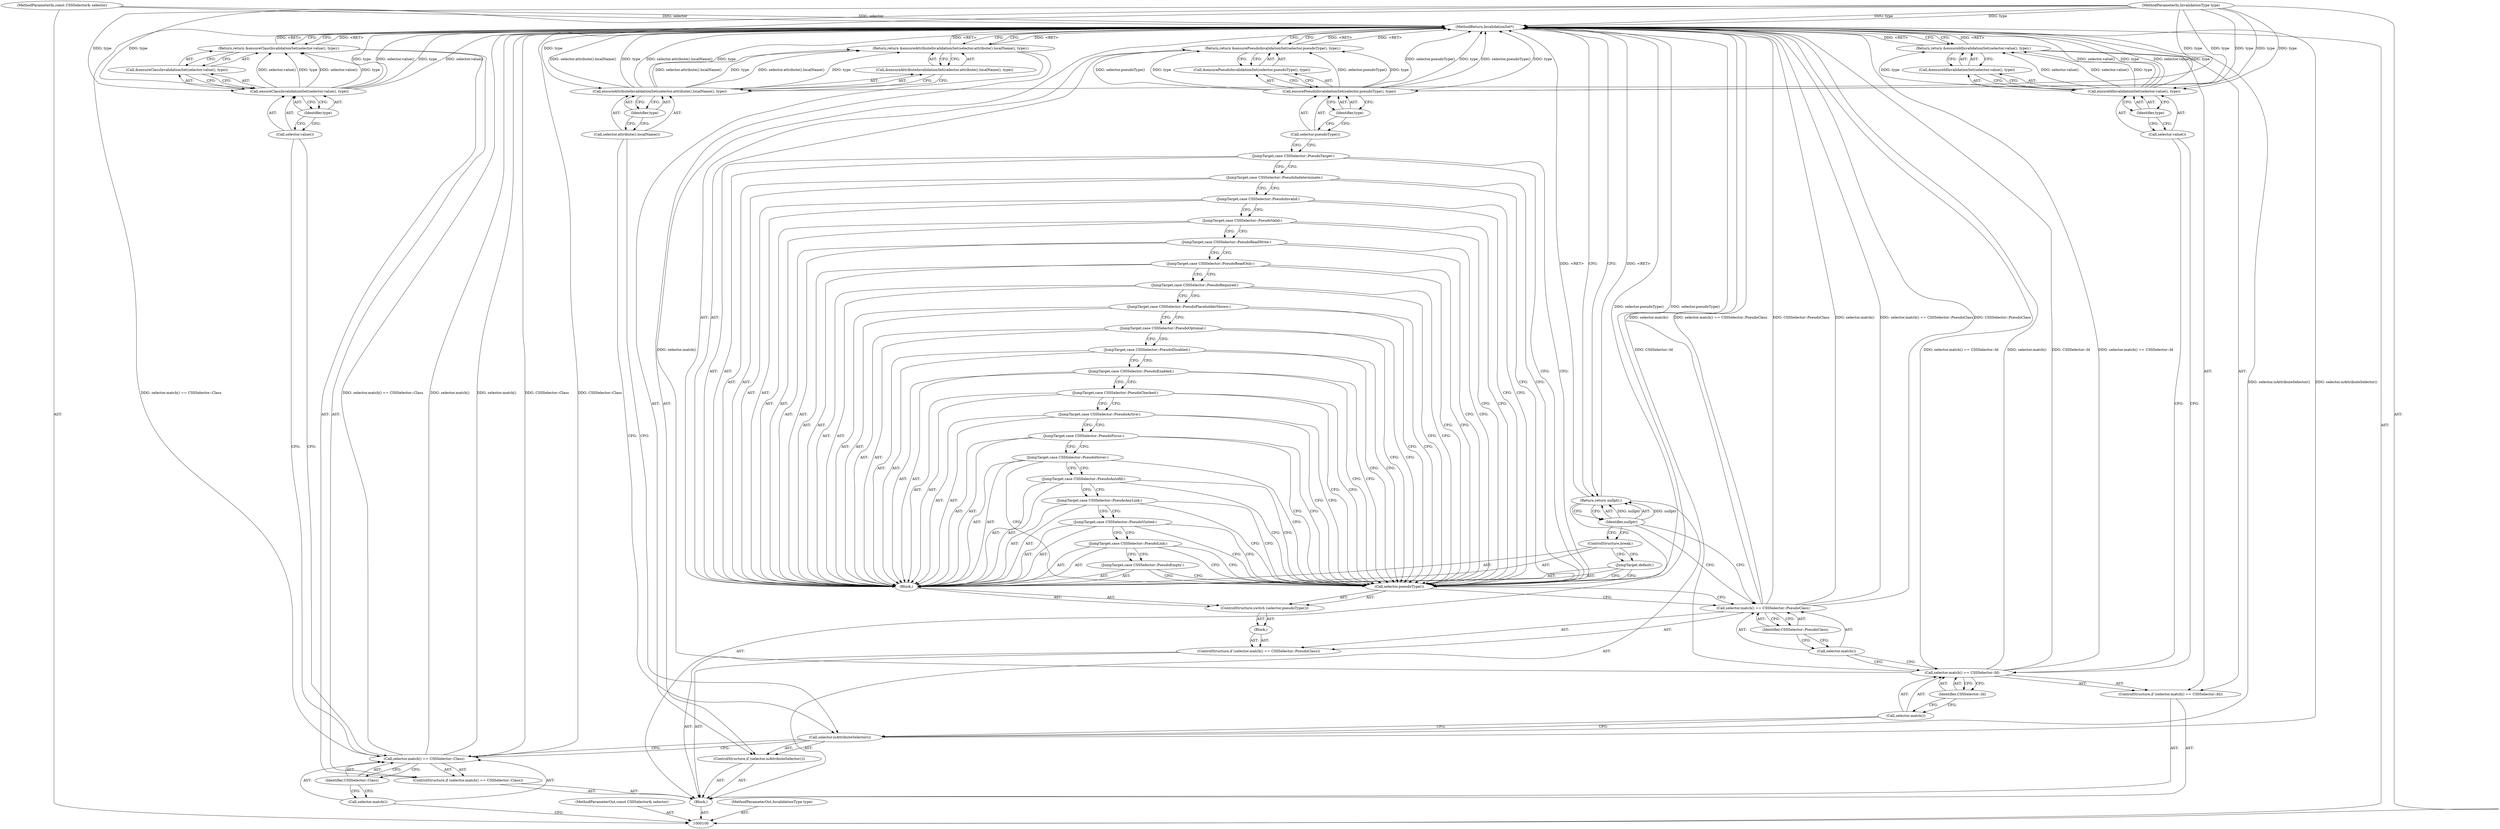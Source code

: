 digraph "0_Chrome_30b0f37300f8d671d29d91102ec7f475ed4cf7fe" {
"1000166" [label="(MethodReturn,InvalidationSet*)"];
"1000101" [label="(MethodParameterIn,const CSSSelector& selector)"];
"1000217" [label="(MethodParameterOut,const CSSSelector& selector)"];
"1000102" [label="(MethodParameterIn,InvalidationType type)"];
"1000218" [label="(MethodParameterOut,InvalidationType type)"];
"1000135" [label="(Call,selector.pseudoType())"];
"1000136" [label="(Block,)"];
"1000134" [label="(ControlStructure,switch (selector.pseudoType()))"];
"1000137" [label="(JumpTarget,case CSSSelector::PseudoEmpty:)"];
"1000138" [label="(JumpTarget,case CSSSelector::PseudoLink:)"];
"1000139" [label="(JumpTarget,case CSSSelector::PseudoVisited:)"];
"1000140" [label="(JumpTarget,case CSSSelector::PseudoAnyLink:)"];
"1000141" [label="(JumpTarget,case CSSSelector::PseudoAutofill:)"];
"1000142" [label="(JumpTarget,case CSSSelector::PseudoHover:)"];
"1000143" [label="(JumpTarget,case CSSSelector::PseudoFocus:)"];
"1000144" [label="(JumpTarget,case CSSSelector::PseudoActive:)"];
"1000145" [label="(JumpTarget,case CSSSelector::PseudoChecked:)"];
"1000103" [label="(Block,)"];
"1000146" [label="(JumpTarget,case CSSSelector::PseudoEnabled:)"];
"1000147" [label="(JumpTarget,case CSSSelector::PseudoDisabled:)"];
"1000148" [label="(JumpTarget,case CSSSelector::PseudoOptional:)"];
"1000149" [label="(JumpTarget,case CSSSelector::PseudoPlaceholderShown:)"];
"1000150" [label="(JumpTarget,case CSSSelector::PseudoRequired:)"];
"1000151" [label="(JumpTarget,case CSSSelector::PseudoReadOnly:)"];
"1000152" [label="(JumpTarget,case CSSSelector::PseudoReadWrite:)"];
"1000153" [label="(JumpTarget,case CSSSelector::PseudoValid:)"];
"1000154" [label="(JumpTarget,case CSSSelector::PseudoInvalid:)"];
"1000155" [label="(JumpTarget,case CSSSelector::PseudoIndeterminate:)"];
"1000107" [label="(Identifier,CSSSelector::Class)"];
"1000104" [label="(ControlStructure,if (selector.match() == CSSSelector::Class))"];
"1000105" [label="(Call,selector.match() == CSSSelector::Class)"];
"1000106" [label="(Call,selector.match())"];
"1000156" [label="(JumpTarget,case CSSSelector::PseudoTarget:)"];
"1000157" [label="(Return,return &ensurePseudoInvalidationSet(selector.pseudoType(), type);)"];
"1000158" [label="(Call,&ensurePseudoInvalidationSet(selector.pseudoType(), type))"];
"1000159" [label="(Call,ensurePseudoInvalidationSet(selector.pseudoType(), type))"];
"1000160" [label="(Call,selector.pseudoType())"];
"1000161" [label="(Identifier,type)"];
"1000162" [label="(JumpTarget,default:)"];
"1000163" [label="(ControlStructure,break;)"];
"1000165" [label="(Identifier,nullptr)"];
"1000164" [label="(Return,return nullptr;)"];
"1000109" [label="(Call,&ensureClassInvalidationSet(selector.value(), type))"];
"1000110" [label="(Call,ensureClassInvalidationSet(selector.value(), type))"];
"1000111" [label="(Call,selector.value())"];
"1000112" [label="(Identifier,type)"];
"1000108" [label="(Return,return &ensureClassInvalidationSet(selector.value(), type);)"];
"1000113" [label="(ControlStructure,if (selector.isAttributeSelector()))"];
"1000114" [label="(Call,selector.isAttributeSelector())"];
"1000116" [label="(Call,&ensureAttributeInvalidationSet(selector.attribute().localName(), type))"];
"1000117" [label="(Call,ensureAttributeInvalidationSet(selector.attribute().localName(), type))"];
"1000118" [label="(Call,selector.attribute().localName())"];
"1000115" [label="(Return,return &ensureAttributeInvalidationSet(selector.attribute().localName(), type);)"];
"1000119" [label="(Identifier,type)"];
"1000123" [label="(Identifier,CSSSelector::Id)"];
"1000120" [label="(ControlStructure,if (selector.match() == CSSSelector::Id))"];
"1000121" [label="(Call,selector.match() == CSSSelector::Id)"];
"1000122" [label="(Call,selector.match())"];
"1000125" [label="(Call,&ensureIdInvalidationSet(selector.value(), type))"];
"1000126" [label="(Call,ensureIdInvalidationSet(selector.value(), type))"];
"1000127" [label="(Call,selector.value())"];
"1000128" [label="(Identifier,type)"];
"1000124" [label="(Return,return &ensureIdInvalidationSet(selector.value(), type);)"];
"1000132" [label="(Identifier,CSSSelector::PseudoClass)"];
"1000129" [label="(ControlStructure,if (selector.match() == CSSSelector::PseudoClass))"];
"1000133" [label="(Block,)"];
"1000130" [label="(Call,selector.match() == CSSSelector::PseudoClass)"];
"1000131" [label="(Call,selector.match())"];
"1000166" -> "1000100"  [label="AST: "];
"1000166" -> "1000108"  [label="CFG: "];
"1000166" -> "1000115"  [label="CFG: "];
"1000166" -> "1000124"  [label="CFG: "];
"1000166" -> "1000157"  [label="CFG: "];
"1000166" -> "1000164"  [label="CFG: "];
"1000124" -> "1000166"  [label="DDG: <RET>"];
"1000108" -> "1000166"  [label="DDG: <RET>"];
"1000105" -> "1000166"  [label="DDG: CSSSelector::Class"];
"1000105" -> "1000166"  [label="DDG: selector.match() == CSSSelector::Class"];
"1000105" -> "1000166"  [label="DDG: selector.match()"];
"1000121" -> "1000166"  [label="DDG: selector.match() == CSSSelector::Id"];
"1000121" -> "1000166"  [label="DDG: selector.match()"];
"1000121" -> "1000166"  [label="DDG: CSSSelector::Id"];
"1000126" -> "1000166"  [label="DDG: selector.value()"];
"1000126" -> "1000166"  [label="DDG: type"];
"1000117" -> "1000166"  [label="DDG: selector.attribute().localName()"];
"1000117" -> "1000166"  [label="DDG: type"];
"1000130" -> "1000166"  [label="DDG: selector.match()"];
"1000130" -> "1000166"  [label="DDG: selector.match() == CSSSelector::PseudoClass"];
"1000130" -> "1000166"  [label="DDG: CSSSelector::PseudoClass"];
"1000114" -> "1000166"  [label="DDG: selector.isAttributeSelector()"];
"1000159" -> "1000166"  [label="DDG: selector.pseudoType()"];
"1000159" -> "1000166"  [label="DDG: type"];
"1000102" -> "1000166"  [label="DDG: type"];
"1000110" -> "1000166"  [label="DDG: type"];
"1000110" -> "1000166"  [label="DDG: selector.value()"];
"1000135" -> "1000166"  [label="DDG: selector.pseudoType()"];
"1000101" -> "1000166"  [label="DDG: selector"];
"1000164" -> "1000166"  [label="DDG: <RET>"];
"1000115" -> "1000166"  [label="DDG: <RET>"];
"1000157" -> "1000166"  [label="DDG: <RET>"];
"1000101" -> "1000100"  [label="AST: "];
"1000101" -> "1000166"  [label="DDG: selector"];
"1000217" -> "1000100"  [label="AST: "];
"1000102" -> "1000100"  [label="AST: "];
"1000102" -> "1000166"  [label="DDG: type"];
"1000102" -> "1000110"  [label="DDG: type"];
"1000102" -> "1000117"  [label="DDG: type"];
"1000102" -> "1000126"  [label="DDG: type"];
"1000102" -> "1000159"  [label="DDG: type"];
"1000218" -> "1000100"  [label="AST: "];
"1000135" -> "1000134"  [label="AST: "];
"1000135" -> "1000130"  [label="CFG: "];
"1000137" -> "1000135"  [label="CFG: "];
"1000138" -> "1000135"  [label="CFG: "];
"1000139" -> "1000135"  [label="CFG: "];
"1000140" -> "1000135"  [label="CFG: "];
"1000141" -> "1000135"  [label="CFG: "];
"1000142" -> "1000135"  [label="CFG: "];
"1000143" -> "1000135"  [label="CFG: "];
"1000144" -> "1000135"  [label="CFG: "];
"1000145" -> "1000135"  [label="CFG: "];
"1000146" -> "1000135"  [label="CFG: "];
"1000147" -> "1000135"  [label="CFG: "];
"1000148" -> "1000135"  [label="CFG: "];
"1000149" -> "1000135"  [label="CFG: "];
"1000150" -> "1000135"  [label="CFG: "];
"1000151" -> "1000135"  [label="CFG: "];
"1000152" -> "1000135"  [label="CFG: "];
"1000153" -> "1000135"  [label="CFG: "];
"1000154" -> "1000135"  [label="CFG: "];
"1000155" -> "1000135"  [label="CFG: "];
"1000156" -> "1000135"  [label="CFG: "];
"1000162" -> "1000135"  [label="CFG: "];
"1000135" -> "1000166"  [label="DDG: selector.pseudoType()"];
"1000136" -> "1000134"  [label="AST: "];
"1000137" -> "1000136"  [label="AST: "];
"1000138" -> "1000136"  [label="AST: "];
"1000139" -> "1000136"  [label="AST: "];
"1000140" -> "1000136"  [label="AST: "];
"1000141" -> "1000136"  [label="AST: "];
"1000142" -> "1000136"  [label="AST: "];
"1000143" -> "1000136"  [label="AST: "];
"1000144" -> "1000136"  [label="AST: "];
"1000145" -> "1000136"  [label="AST: "];
"1000146" -> "1000136"  [label="AST: "];
"1000147" -> "1000136"  [label="AST: "];
"1000148" -> "1000136"  [label="AST: "];
"1000149" -> "1000136"  [label="AST: "];
"1000150" -> "1000136"  [label="AST: "];
"1000151" -> "1000136"  [label="AST: "];
"1000152" -> "1000136"  [label="AST: "];
"1000153" -> "1000136"  [label="AST: "];
"1000154" -> "1000136"  [label="AST: "];
"1000155" -> "1000136"  [label="AST: "];
"1000156" -> "1000136"  [label="AST: "];
"1000157" -> "1000136"  [label="AST: "];
"1000162" -> "1000136"  [label="AST: "];
"1000163" -> "1000136"  [label="AST: "];
"1000134" -> "1000133"  [label="AST: "];
"1000135" -> "1000134"  [label="AST: "];
"1000136" -> "1000134"  [label="AST: "];
"1000137" -> "1000136"  [label="AST: "];
"1000137" -> "1000135"  [label="CFG: "];
"1000138" -> "1000137"  [label="CFG: "];
"1000138" -> "1000136"  [label="AST: "];
"1000138" -> "1000135"  [label="CFG: "];
"1000138" -> "1000137"  [label="CFG: "];
"1000139" -> "1000138"  [label="CFG: "];
"1000139" -> "1000136"  [label="AST: "];
"1000139" -> "1000135"  [label="CFG: "];
"1000139" -> "1000138"  [label="CFG: "];
"1000140" -> "1000139"  [label="CFG: "];
"1000140" -> "1000136"  [label="AST: "];
"1000140" -> "1000135"  [label="CFG: "];
"1000140" -> "1000139"  [label="CFG: "];
"1000141" -> "1000140"  [label="CFG: "];
"1000141" -> "1000136"  [label="AST: "];
"1000141" -> "1000135"  [label="CFG: "];
"1000141" -> "1000140"  [label="CFG: "];
"1000142" -> "1000141"  [label="CFG: "];
"1000142" -> "1000136"  [label="AST: "];
"1000142" -> "1000135"  [label="CFG: "];
"1000142" -> "1000141"  [label="CFG: "];
"1000143" -> "1000142"  [label="CFG: "];
"1000143" -> "1000136"  [label="AST: "];
"1000143" -> "1000135"  [label="CFG: "];
"1000143" -> "1000142"  [label="CFG: "];
"1000144" -> "1000143"  [label="CFG: "];
"1000144" -> "1000136"  [label="AST: "];
"1000144" -> "1000135"  [label="CFG: "];
"1000144" -> "1000143"  [label="CFG: "];
"1000145" -> "1000144"  [label="CFG: "];
"1000145" -> "1000136"  [label="AST: "];
"1000145" -> "1000135"  [label="CFG: "];
"1000145" -> "1000144"  [label="CFG: "];
"1000146" -> "1000145"  [label="CFG: "];
"1000103" -> "1000100"  [label="AST: "];
"1000104" -> "1000103"  [label="AST: "];
"1000113" -> "1000103"  [label="AST: "];
"1000120" -> "1000103"  [label="AST: "];
"1000129" -> "1000103"  [label="AST: "];
"1000164" -> "1000103"  [label="AST: "];
"1000146" -> "1000136"  [label="AST: "];
"1000146" -> "1000135"  [label="CFG: "];
"1000146" -> "1000145"  [label="CFG: "];
"1000147" -> "1000146"  [label="CFG: "];
"1000147" -> "1000136"  [label="AST: "];
"1000147" -> "1000135"  [label="CFG: "];
"1000147" -> "1000146"  [label="CFG: "];
"1000148" -> "1000147"  [label="CFG: "];
"1000148" -> "1000136"  [label="AST: "];
"1000148" -> "1000135"  [label="CFG: "];
"1000148" -> "1000147"  [label="CFG: "];
"1000149" -> "1000148"  [label="CFG: "];
"1000149" -> "1000136"  [label="AST: "];
"1000149" -> "1000135"  [label="CFG: "];
"1000149" -> "1000148"  [label="CFG: "];
"1000150" -> "1000149"  [label="CFG: "];
"1000150" -> "1000136"  [label="AST: "];
"1000150" -> "1000135"  [label="CFG: "];
"1000150" -> "1000149"  [label="CFG: "];
"1000151" -> "1000150"  [label="CFG: "];
"1000151" -> "1000136"  [label="AST: "];
"1000151" -> "1000135"  [label="CFG: "];
"1000151" -> "1000150"  [label="CFG: "];
"1000152" -> "1000151"  [label="CFG: "];
"1000152" -> "1000136"  [label="AST: "];
"1000152" -> "1000135"  [label="CFG: "];
"1000152" -> "1000151"  [label="CFG: "];
"1000153" -> "1000152"  [label="CFG: "];
"1000153" -> "1000136"  [label="AST: "];
"1000153" -> "1000135"  [label="CFG: "];
"1000153" -> "1000152"  [label="CFG: "];
"1000154" -> "1000153"  [label="CFG: "];
"1000154" -> "1000136"  [label="AST: "];
"1000154" -> "1000135"  [label="CFG: "];
"1000154" -> "1000153"  [label="CFG: "];
"1000155" -> "1000154"  [label="CFG: "];
"1000155" -> "1000136"  [label="AST: "];
"1000155" -> "1000135"  [label="CFG: "];
"1000155" -> "1000154"  [label="CFG: "];
"1000156" -> "1000155"  [label="CFG: "];
"1000107" -> "1000105"  [label="AST: "];
"1000107" -> "1000106"  [label="CFG: "];
"1000105" -> "1000107"  [label="CFG: "];
"1000104" -> "1000103"  [label="AST: "];
"1000105" -> "1000104"  [label="AST: "];
"1000108" -> "1000104"  [label="AST: "];
"1000105" -> "1000104"  [label="AST: "];
"1000105" -> "1000107"  [label="CFG: "];
"1000106" -> "1000105"  [label="AST: "];
"1000107" -> "1000105"  [label="AST: "];
"1000111" -> "1000105"  [label="CFG: "];
"1000114" -> "1000105"  [label="CFG: "];
"1000105" -> "1000166"  [label="DDG: CSSSelector::Class"];
"1000105" -> "1000166"  [label="DDG: selector.match() == CSSSelector::Class"];
"1000105" -> "1000166"  [label="DDG: selector.match()"];
"1000106" -> "1000105"  [label="AST: "];
"1000106" -> "1000100"  [label="CFG: "];
"1000107" -> "1000106"  [label="CFG: "];
"1000156" -> "1000136"  [label="AST: "];
"1000156" -> "1000135"  [label="CFG: "];
"1000156" -> "1000155"  [label="CFG: "];
"1000160" -> "1000156"  [label="CFG: "];
"1000157" -> "1000136"  [label="AST: "];
"1000157" -> "1000158"  [label="CFG: "];
"1000158" -> "1000157"  [label="AST: "];
"1000166" -> "1000157"  [label="CFG: "];
"1000157" -> "1000166"  [label="DDG: <RET>"];
"1000159" -> "1000157"  [label="DDG: selector.pseudoType()"];
"1000159" -> "1000157"  [label="DDG: type"];
"1000158" -> "1000157"  [label="AST: "];
"1000158" -> "1000159"  [label="CFG: "];
"1000159" -> "1000158"  [label="AST: "];
"1000157" -> "1000158"  [label="CFG: "];
"1000159" -> "1000158"  [label="AST: "];
"1000159" -> "1000161"  [label="CFG: "];
"1000160" -> "1000159"  [label="AST: "];
"1000161" -> "1000159"  [label="AST: "];
"1000158" -> "1000159"  [label="CFG: "];
"1000159" -> "1000166"  [label="DDG: selector.pseudoType()"];
"1000159" -> "1000166"  [label="DDG: type"];
"1000159" -> "1000157"  [label="DDG: selector.pseudoType()"];
"1000159" -> "1000157"  [label="DDG: type"];
"1000102" -> "1000159"  [label="DDG: type"];
"1000160" -> "1000159"  [label="AST: "];
"1000160" -> "1000156"  [label="CFG: "];
"1000161" -> "1000160"  [label="CFG: "];
"1000161" -> "1000159"  [label="AST: "];
"1000161" -> "1000160"  [label="CFG: "];
"1000159" -> "1000161"  [label="CFG: "];
"1000162" -> "1000136"  [label="AST: "];
"1000162" -> "1000135"  [label="CFG: "];
"1000163" -> "1000162"  [label="CFG: "];
"1000163" -> "1000136"  [label="AST: "];
"1000163" -> "1000162"  [label="CFG: "];
"1000165" -> "1000163"  [label="CFG: "];
"1000165" -> "1000164"  [label="AST: "];
"1000165" -> "1000163"  [label="CFG: "];
"1000165" -> "1000130"  [label="CFG: "];
"1000164" -> "1000165"  [label="CFG: "];
"1000165" -> "1000164"  [label="DDG: nullptr"];
"1000164" -> "1000103"  [label="AST: "];
"1000164" -> "1000165"  [label="CFG: "];
"1000165" -> "1000164"  [label="AST: "];
"1000166" -> "1000164"  [label="CFG: "];
"1000164" -> "1000166"  [label="DDG: <RET>"];
"1000165" -> "1000164"  [label="DDG: nullptr"];
"1000109" -> "1000108"  [label="AST: "];
"1000109" -> "1000110"  [label="CFG: "];
"1000110" -> "1000109"  [label="AST: "];
"1000108" -> "1000109"  [label="CFG: "];
"1000110" -> "1000109"  [label="AST: "];
"1000110" -> "1000112"  [label="CFG: "];
"1000111" -> "1000110"  [label="AST: "];
"1000112" -> "1000110"  [label="AST: "];
"1000109" -> "1000110"  [label="CFG: "];
"1000110" -> "1000166"  [label="DDG: type"];
"1000110" -> "1000166"  [label="DDG: selector.value()"];
"1000110" -> "1000108"  [label="DDG: selector.value()"];
"1000110" -> "1000108"  [label="DDG: type"];
"1000102" -> "1000110"  [label="DDG: type"];
"1000111" -> "1000110"  [label="AST: "];
"1000111" -> "1000105"  [label="CFG: "];
"1000112" -> "1000111"  [label="CFG: "];
"1000112" -> "1000110"  [label="AST: "];
"1000112" -> "1000111"  [label="CFG: "];
"1000110" -> "1000112"  [label="CFG: "];
"1000108" -> "1000104"  [label="AST: "];
"1000108" -> "1000109"  [label="CFG: "];
"1000109" -> "1000108"  [label="AST: "];
"1000166" -> "1000108"  [label="CFG: "];
"1000108" -> "1000166"  [label="DDG: <RET>"];
"1000110" -> "1000108"  [label="DDG: selector.value()"];
"1000110" -> "1000108"  [label="DDG: type"];
"1000113" -> "1000103"  [label="AST: "];
"1000114" -> "1000113"  [label="AST: "];
"1000115" -> "1000113"  [label="AST: "];
"1000114" -> "1000113"  [label="AST: "];
"1000114" -> "1000105"  [label="CFG: "];
"1000118" -> "1000114"  [label="CFG: "];
"1000122" -> "1000114"  [label="CFG: "];
"1000114" -> "1000166"  [label="DDG: selector.isAttributeSelector()"];
"1000116" -> "1000115"  [label="AST: "];
"1000116" -> "1000117"  [label="CFG: "];
"1000117" -> "1000116"  [label="AST: "];
"1000115" -> "1000116"  [label="CFG: "];
"1000117" -> "1000116"  [label="AST: "];
"1000117" -> "1000119"  [label="CFG: "];
"1000118" -> "1000117"  [label="AST: "];
"1000119" -> "1000117"  [label="AST: "];
"1000116" -> "1000117"  [label="CFG: "];
"1000117" -> "1000166"  [label="DDG: selector.attribute().localName()"];
"1000117" -> "1000166"  [label="DDG: type"];
"1000117" -> "1000115"  [label="DDG: selector.attribute().localName()"];
"1000117" -> "1000115"  [label="DDG: type"];
"1000102" -> "1000117"  [label="DDG: type"];
"1000118" -> "1000117"  [label="AST: "];
"1000118" -> "1000114"  [label="CFG: "];
"1000119" -> "1000118"  [label="CFG: "];
"1000115" -> "1000113"  [label="AST: "];
"1000115" -> "1000116"  [label="CFG: "];
"1000116" -> "1000115"  [label="AST: "];
"1000166" -> "1000115"  [label="CFG: "];
"1000115" -> "1000166"  [label="DDG: <RET>"];
"1000117" -> "1000115"  [label="DDG: selector.attribute().localName()"];
"1000117" -> "1000115"  [label="DDG: type"];
"1000119" -> "1000117"  [label="AST: "];
"1000119" -> "1000118"  [label="CFG: "];
"1000117" -> "1000119"  [label="CFG: "];
"1000123" -> "1000121"  [label="AST: "];
"1000123" -> "1000122"  [label="CFG: "];
"1000121" -> "1000123"  [label="CFG: "];
"1000120" -> "1000103"  [label="AST: "];
"1000121" -> "1000120"  [label="AST: "];
"1000124" -> "1000120"  [label="AST: "];
"1000121" -> "1000120"  [label="AST: "];
"1000121" -> "1000123"  [label="CFG: "];
"1000122" -> "1000121"  [label="AST: "];
"1000123" -> "1000121"  [label="AST: "];
"1000127" -> "1000121"  [label="CFG: "];
"1000131" -> "1000121"  [label="CFG: "];
"1000121" -> "1000166"  [label="DDG: selector.match() == CSSSelector::Id"];
"1000121" -> "1000166"  [label="DDG: selector.match()"];
"1000121" -> "1000166"  [label="DDG: CSSSelector::Id"];
"1000122" -> "1000121"  [label="AST: "];
"1000122" -> "1000114"  [label="CFG: "];
"1000123" -> "1000122"  [label="CFG: "];
"1000125" -> "1000124"  [label="AST: "];
"1000125" -> "1000126"  [label="CFG: "];
"1000126" -> "1000125"  [label="AST: "];
"1000124" -> "1000125"  [label="CFG: "];
"1000126" -> "1000125"  [label="AST: "];
"1000126" -> "1000128"  [label="CFG: "];
"1000127" -> "1000126"  [label="AST: "];
"1000128" -> "1000126"  [label="AST: "];
"1000125" -> "1000126"  [label="CFG: "];
"1000126" -> "1000166"  [label="DDG: selector.value()"];
"1000126" -> "1000166"  [label="DDG: type"];
"1000126" -> "1000124"  [label="DDG: selector.value()"];
"1000126" -> "1000124"  [label="DDG: type"];
"1000102" -> "1000126"  [label="DDG: type"];
"1000127" -> "1000126"  [label="AST: "];
"1000127" -> "1000121"  [label="CFG: "];
"1000128" -> "1000127"  [label="CFG: "];
"1000128" -> "1000126"  [label="AST: "];
"1000128" -> "1000127"  [label="CFG: "];
"1000126" -> "1000128"  [label="CFG: "];
"1000124" -> "1000120"  [label="AST: "];
"1000124" -> "1000125"  [label="CFG: "];
"1000125" -> "1000124"  [label="AST: "];
"1000166" -> "1000124"  [label="CFG: "];
"1000124" -> "1000166"  [label="DDG: <RET>"];
"1000126" -> "1000124"  [label="DDG: selector.value()"];
"1000126" -> "1000124"  [label="DDG: type"];
"1000132" -> "1000130"  [label="AST: "];
"1000132" -> "1000131"  [label="CFG: "];
"1000130" -> "1000132"  [label="CFG: "];
"1000129" -> "1000103"  [label="AST: "];
"1000130" -> "1000129"  [label="AST: "];
"1000133" -> "1000129"  [label="AST: "];
"1000133" -> "1000129"  [label="AST: "];
"1000134" -> "1000133"  [label="AST: "];
"1000130" -> "1000129"  [label="AST: "];
"1000130" -> "1000132"  [label="CFG: "];
"1000131" -> "1000130"  [label="AST: "];
"1000132" -> "1000130"  [label="AST: "];
"1000135" -> "1000130"  [label="CFG: "];
"1000165" -> "1000130"  [label="CFG: "];
"1000130" -> "1000166"  [label="DDG: selector.match()"];
"1000130" -> "1000166"  [label="DDG: selector.match() == CSSSelector::PseudoClass"];
"1000130" -> "1000166"  [label="DDG: CSSSelector::PseudoClass"];
"1000131" -> "1000130"  [label="AST: "];
"1000131" -> "1000121"  [label="CFG: "];
"1000132" -> "1000131"  [label="CFG: "];
}
